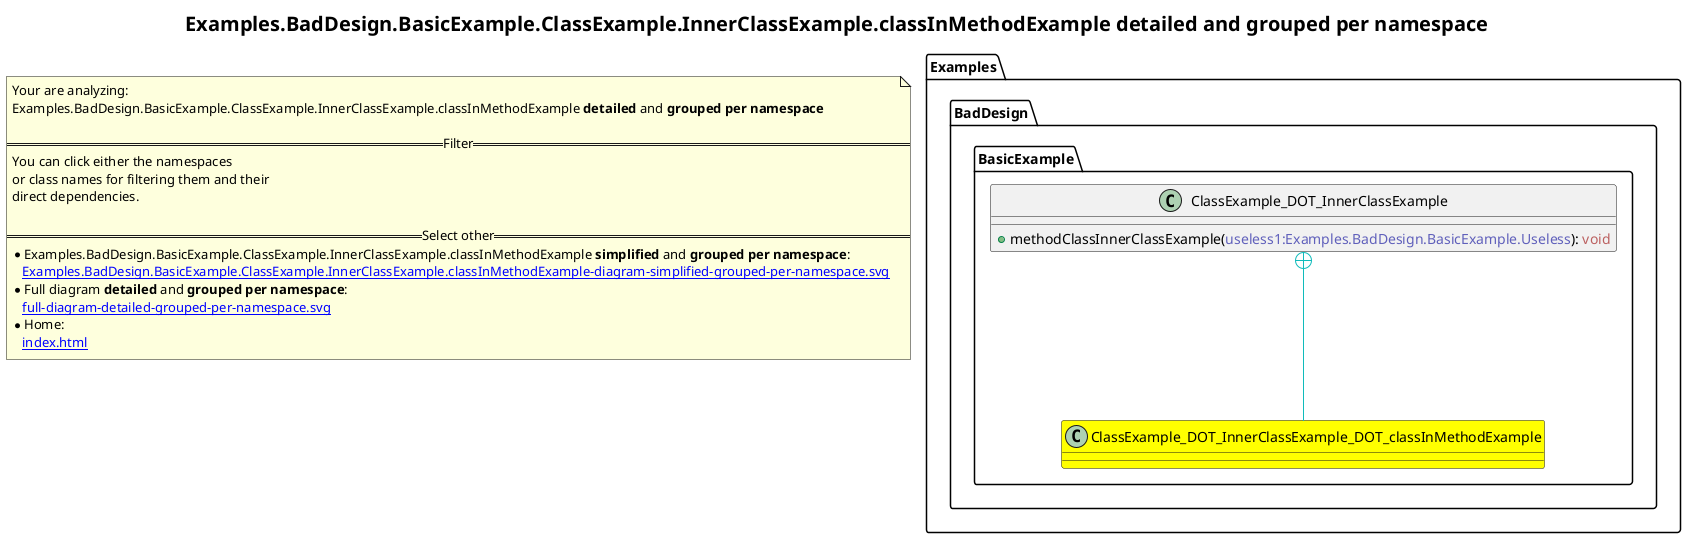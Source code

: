 @startuml
skinparam linetype ortho
title <size:20>Examples.BadDesign.BasicExample.ClassExample.InnerClassExample.classInMethodExample **detailed** and **grouped per namespace**</size>
note "Your are analyzing:\nExamples.BadDesign.BasicExample.ClassExample.InnerClassExample.classInMethodExample **detailed** and **grouped per namespace**\n\n==Filter==\nYou can click either the namespaces \nor class names for filtering them and their\ndirect dependencies.\n\n==Select other==\n* Examples.BadDesign.BasicExample.ClassExample.InnerClassExample.classInMethodExample **simplified** and **grouped per namespace**:\n   [[Examples.BadDesign.BasicExample.ClassExample.InnerClassExample.classInMethodExample-diagram-simplified-grouped-per-namespace.svg]]\n* Full diagram **detailed** and **grouped per namespace**:\n   [[full-diagram-detailed-grouped-per-namespace.svg]]\n* Home:\n   [[index.html]]" as FloatingNote
namespace Examples [[Examples-diagram-detailed-grouped-per-namespace.svg]] {
namespace Examples.BadDesign [[Examples.BadDesign-diagram-detailed-grouped-per-namespace.svg]] {
namespace Examples.BadDesign.BasicExample [[Examples.BadDesign.BasicExample-diagram-detailed-grouped-per-namespace.svg]] {
    class Examples.BadDesign.BasicExample.ClassExample_DOT_InnerClassExample_DOT_classInMethodExample [[Examples.BadDesign.BasicExample.ClassExample.InnerClassExample.classInMethodExample-diagram-detailed-grouped-per-namespace.svg]] #yellow {
    }
    class Examples.BadDesign.BasicExample.ClassExample_DOT_InnerClassExample [[Examples.BadDesign.BasicExample.ClassExample.InnerClassExample-diagram-detailed-grouped-per-namespace.svg]]  {
      + methodClassInnerClassExample(<font color="6060BB">useless1:Examples.BadDesign.BasicExample.Useless</font>): <font color="BB6060">void</font>
    }
'Compared namespace Examples.BadDesign.BasicExample [[Examples.BadDesign.BasicExample-diagram-detailed-grouped-per-namespace.svg]] { with last element of     }
' Closing all previous_sub_namespace_list namespace None because file analysis is finished.
' Closing namespace BasicExample
}
' Closing namespace BadDesign
}
' Closing namespace Examples
}
 ' *************************************** 
 ' *************************************** 
 ' *************************************** 
' Class relations extracted from namespace:
' Examples.BadDesign.BasicExample
Examples.BadDesign.BasicExample.ClassExample_DOT_InnerClassExample +-[#10BBBB]- Examples.BadDesign.BasicExample.ClassExample_DOT_InnerClassExample_DOT_classInMethodExample 
@enduml